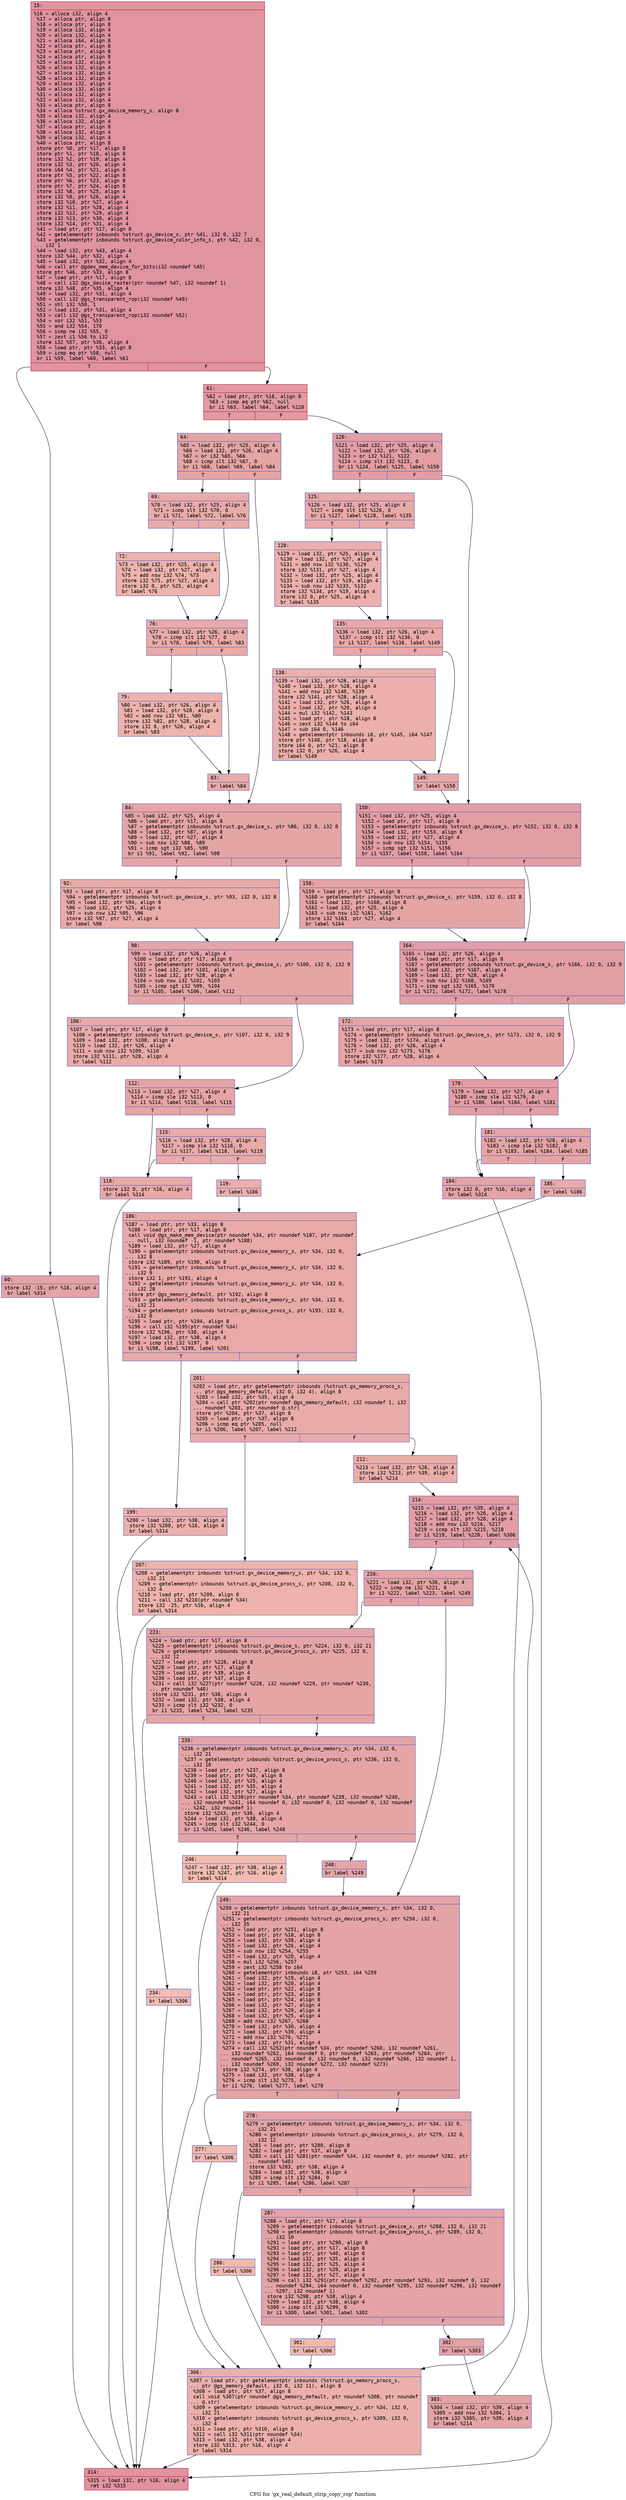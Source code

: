 digraph "CFG for 'gx_real_default_strip_copy_rop' function" {
	label="CFG for 'gx_real_default_strip_copy_rop' function";

	Node0x600001f12490 [shape=record,color="#b70d28ff", style=filled, fillcolor="#b70d2870" fontname="Courier",label="{15:\l|  %16 = alloca i32, align 4\l  %17 = alloca ptr, align 8\l  %18 = alloca ptr, align 8\l  %19 = alloca i32, align 4\l  %20 = alloca i32, align 4\l  %21 = alloca i64, align 8\l  %22 = alloca ptr, align 8\l  %23 = alloca ptr, align 8\l  %24 = alloca ptr, align 8\l  %25 = alloca i32, align 4\l  %26 = alloca i32, align 4\l  %27 = alloca i32, align 4\l  %28 = alloca i32, align 4\l  %29 = alloca i32, align 4\l  %30 = alloca i32, align 4\l  %31 = alloca i32, align 4\l  %32 = alloca i32, align 4\l  %33 = alloca ptr, align 8\l  %34 = alloca %struct.gx_device_memory_s, align 8\l  %35 = alloca i32, align 4\l  %36 = alloca i32, align 4\l  %37 = alloca ptr, align 8\l  %38 = alloca i32, align 4\l  %39 = alloca i32, align 4\l  %40 = alloca ptr, align 8\l  store ptr %0, ptr %17, align 8\l  store ptr %1, ptr %18, align 8\l  store i32 %2, ptr %19, align 4\l  store i32 %3, ptr %20, align 4\l  store i64 %4, ptr %21, align 8\l  store ptr %5, ptr %22, align 8\l  store ptr %6, ptr %23, align 8\l  store ptr %7, ptr %24, align 8\l  store i32 %8, ptr %25, align 4\l  store i32 %9, ptr %26, align 4\l  store i32 %10, ptr %27, align 4\l  store i32 %11, ptr %28, align 4\l  store i32 %12, ptr %29, align 4\l  store i32 %13, ptr %30, align 4\l  store i32 %14, ptr %31, align 4\l  %41 = load ptr, ptr %17, align 8\l  %42 = getelementptr inbounds %struct.gx_device_s, ptr %41, i32 0, i32 7\l  %43 = getelementptr inbounds %struct.gx_device_color_info_s, ptr %42, i32 0,\l... i32 1\l  %44 = load i32, ptr %43, align 4\l  store i32 %44, ptr %32, align 4\l  %45 = load i32, ptr %32, align 4\l  %46 = call ptr @gdev_mem_device_for_bits(i32 noundef %45)\l  store ptr %46, ptr %33, align 8\l  %47 = load ptr, ptr %17, align 8\l  %48 = call i32 @gx_device_raster(ptr noundef %47, i32 noundef 1)\l  store i32 %48, ptr %35, align 4\l  %49 = load i32, ptr %31, align 4\l  %50 = call i32 @gs_transparent_rop(i32 noundef %49)\l  %51 = shl i32 %50, 1\l  %52 = load i32, ptr %31, align 4\l  %53 = call i32 @gs_transparent_rop(i32 noundef %52)\l  %54 = xor i32 %51, %53\l  %55 = and i32 %54, 170\l  %56 = icmp ne i32 %55, 0\l  %57 = zext i1 %56 to i32\l  store i32 %57, ptr %36, align 4\l  %58 = load ptr, ptr %33, align 8\l  %59 = icmp eq ptr %58, null\l  br i1 %59, label %60, label %61\l|{<s0>T|<s1>F}}"];
	Node0x600001f12490:s0 -> Node0x600001f124e0[tooltip="15 -> 60\nProbability 37.50%" ];
	Node0x600001f12490:s1 -> Node0x600001f12530[tooltip="15 -> 61\nProbability 62.50%" ];
	Node0x600001f124e0 [shape=record,color="#3d50c3ff", style=filled, fillcolor="#c32e3170" fontname="Courier",label="{60:\l|  store i32 -15, ptr %16, align 4\l  br label %314\l}"];
	Node0x600001f124e0 -> Node0x600001f134d0[tooltip="60 -> 314\nProbability 100.00%" ];
	Node0x600001f12530 [shape=record,color="#b70d28ff", style=filled, fillcolor="#bb1b2c70" fontname="Courier",label="{61:\l|  %62 = load ptr, ptr %18, align 8\l  %63 = icmp eq ptr %62, null\l  br i1 %63, label %64, label %120\l|{<s0>T|<s1>F}}"];
	Node0x600001f12530:s0 -> Node0x600001f12580[tooltip="61 -> 64\nProbability 37.50%" ];
	Node0x600001f12530:s1 -> Node0x600001f129e0[tooltip="61 -> 120\nProbability 62.50%" ];
	Node0x600001f12580 [shape=record,color="#3d50c3ff", style=filled, fillcolor="#c5333470" fontname="Courier",label="{64:\l|  %65 = load i32, ptr %25, align 4\l  %66 = load i32, ptr %26, align 4\l  %67 = or i32 %65, %66\l  %68 = icmp slt i32 %67, 0\l  br i1 %68, label %69, label %84\l|{<s0>T|<s1>F}}"];
	Node0x600001f12580:s0 -> Node0x600001f125d0[tooltip="64 -> 69\nProbability 37.50%" ];
	Node0x600001f12580:s1 -> Node0x600001f12760[tooltip="64 -> 84\nProbability 62.50%" ];
	Node0x600001f125d0 [shape=record,color="#3d50c3ff", style=filled, fillcolor="#cc403a70" fontname="Courier",label="{69:\l|  %70 = load i32, ptr %25, align 4\l  %71 = icmp slt i32 %70, 0\l  br i1 %71, label %72, label %76\l|{<s0>T|<s1>F}}"];
	Node0x600001f125d0:s0 -> Node0x600001f12620[tooltip="69 -> 72\nProbability 37.50%" ];
	Node0x600001f125d0:s1 -> Node0x600001f12670[tooltip="69 -> 76\nProbability 62.50%" ];
	Node0x600001f12620 [shape=record,color="#3d50c3ff", style=filled, fillcolor="#d6524470" fontname="Courier",label="{72:\l|  %73 = load i32, ptr %25, align 4\l  %74 = load i32, ptr %27, align 4\l  %75 = add nsw i32 %74, %73\l  store i32 %75, ptr %27, align 4\l  store i32 0, ptr %25, align 4\l  br label %76\l}"];
	Node0x600001f12620 -> Node0x600001f12670[tooltip="72 -> 76\nProbability 100.00%" ];
	Node0x600001f12670 [shape=record,color="#3d50c3ff", style=filled, fillcolor="#cc403a70" fontname="Courier",label="{76:\l|  %77 = load i32, ptr %26, align 4\l  %78 = icmp slt i32 %77, 0\l  br i1 %78, label %79, label %83\l|{<s0>T|<s1>F}}"];
	Node0x600001f12670:s0 -> Node0x600001f126c0[tooltip="76 -> 79\nProbability 37.50%" ];
	Node0x600001f12670:s1 -> Node0x600001f12710[tooltip="76 -> 83\nProbability 62.50%" ];
	Node0x600001f126c0 [shape=record,color="#3d50c3ff", style=filled, fillcolor="#d6524470" fontname="Courier",label="{79:\l|  %80 = load i32, ptr %26, align 4\l  %81 = load i32, ptr %28, align 4\l  %82 = add nsw i32 %81, %80\l  store i32 %82, ptr %28, align 4\l  store i32 0, ptr %26, align 4\l  br label %83\l}"];
	Node0x600001f126c0 -> Node0x600001f12710[tooltip="79 -> 83\nProbability 100.00%" ];
	Node0x600001f12710 [shape=record,color="#3d50c3ff", style=filled, fillcolor="#cc403a70" fontname="Courier",label="{83:\l|  br label %84\l}"];
	Node0x600001f12710 -> Node0x600001f12760[tooltip="83 -> 84\nProbability 100.00%" ];
	Node0x600001f12760 [shape=record,color="#3d50c3ff", style=filled, fillcolor="#c5333470" fontname="Courier",label="{84:\l|  %85 = load i32, ptr %25, align 4\l  %86 = load ptr, ptr %17, align 8\l  %87 = getelementptr inbounds %struct.gx_device_s, ptr %86, i32 0, i32 8\l  %88 = load i32, ptr %87, align 8\l  %89 = load i32, ptr %27, align 4\l  %90 = sub nsw i32 %88, %89\l  %91 = icmp sgt i32 %85, %90\l  br i1 %91, label %92, label %98\l|{<s0>T|<s1>F}}"];
	Node0x600001f12760:s0 -> Node0x600001f127b0[tooltip="84 -> 92\nProbability 50.00%" ];
	Node0x600001f12760:s1 -> Node0x600001f12800[tooltip="84 -> 98\nProbability 50.00%" ];
	Node0x600001f127b0 [shape=record,color="#3d50c3ff", style=filled, fillcolor="#cc403a70" fontname="Courier",label="{92:\l|  %93 = load ptr, ptr %17, align 8\l  %94 = getelementptr inbounds %struct.gx_device_s, ptr %93, i32 0, i32 8\l  %95 = load i32, ptr %94, align 8\l  %96 = load i32, ptr %25, align 4\l  %97 = sub nsw i32 %95, %96\l  store i32 %97, ptr %27, align 4\l  br label %98\l}"];
	Node0x600001f127b0 -> Node0x600001f12800[tooltip="92 -> 98\nProbability 100.00%" ];
	Node0x600001f12800 [shape=record,color="#3d50c3ff", style=filled, fillcolor="#c5333470" fontname="Courier",label="{98:\l|  %99 = load i32, ptr %26, align 4\l  %100 = load ptr, ptr %17, align 8\l  %101 = getelementptr inbounds %struct.gx_device_s, ptr %100, i32 0, i32 9\l  %102 = load i32, ptr %101, align 4\l  %103 = load i32, ptr %28, align 4\l  %104 = sub nsw i32 %102, %103\l  %105 = icmp sgt i32 %99, %104\l  br i1 %105, label %106, label %112\l|{<s0>T|<s1>F}}"];
	Node0x600001f12800:s0 -> Node0x600001f12850[tooltip="98 -> 106\nProbability 50.00%" ];
	Node0x600001f12800:s1 -> Node0x600001f128a0[tooltip="98 -> 112\nProbability 50.00%" ];
	Node0x600001f12850 [shape=record,color="#3d50c3ff", style=filled, fillcolor="#cc403a70" fontname="Courier",label="{106:\l|  %107 = load ptr, ptr %17, align 8\l  %108 = getelementptr inbounds %struct.gx_device_s, ptr %107, i32 0, i32 9\l  %109 = load i32, ptr %108, align 4\l  %110 = load i32, ptr %26, align 4\l  %111 = sub nsw i32 %109, %110\l  store i32 %111, ptr %28, align 4\l  br label %112\l}"];
	Node0x600001f12850 -> Node0x600001f128a0[tooltip="106 -> 112\nProbability 100.00%" ];
	Node0x600001f128a0 [shape=record,color="#3d50c3ff", style=filled, fillcolor="#c5333470" fontname="Courier",label="{112:\l|  %113 = load i32, ptr %27, align 4\l  %114 = icmp sle i32 %113, 0\l  br i1 %114, label %118, label %115\l|{<s0>T|<s1>F}}"];
	Node0x600001f128a0:s0 -> Node0x600001f12940[tooltip="112 -> 118\nProbability 50.00%" ];
	Node0x600001f128a0:s1 -> Node0x600001f128f0[tooltip="112 -> 115\nProbability 50.00%" ];
	Node0x600001f128f0 [shape=record,color="#3d50c3ff", style=filled, fillcolor="#cc403a70" fontname="Courier",label="{115:\l|  %116 = load i32, ptr %28, align 4\l  %117 = icmp sle i32 %116, 0\l  br i1 %117, label %118, label %119\l|{<s0>T|<s1>F}}"];
	Node0x600001f128f0:s0 -> Node0x600001f12940[tooltip="115 -> 118\nProbability 50.00%" ];
	Node0x600001f128f0:s1 -> Node0x600001f12990[tooltip="115 -> 119\nProbability 50.00%" ];
	Node0x600001f12940 [shape=record,color="#3d50c3ff", style=filled, fillcolor="#ca3b3770" fontname="Courier",label="{118:\l|  store i32 0, ptr %16, align 4\l  br label %314\l}"];
	Node0x600001f12940 -> Node0x600001f134d0[tooltip="118 -> 314\nProbability 100.00%" ];
	Node0x600001f12990 [shape=record,color="#3d50c3ff", style=filled, fillcolor="#d24b4070" fontname="Courier",label="{119:\l|  br label %186\l}"];
	Node0x600001f12990 -> Node0x600001f12e40[tooltip="119 -> 186\nProbability 100.00%" ];
	Node0x600001f129e0 [shape=record,color="#3d50c3ff", style=filled, fillcolor="#be242e70" fontname="Courier",label="{120:\l|  %121 = load i32, ptr %25, align 4\l  %122 = load i32, ptr %26, align 4\l  %123 = or i32 %121, %122\l  %124 = icmp slt i32 %123, 0\l  br i1 %124, label %125, label %150\l|{<s0>T|<s1>F}}"];
	Node0x600001f129e0:s0 -> Node0x600001f12a30[tooltip="120 -> 125\nProbability 37.50%" ];
	Node0x600001f129e0:s1 -> Node0x600001f12bc0[tooltip="120 -> 150\nProbability 62.50%" ];
	Node0x600001f12a30 [shape=record,color="#3d50c3ff", style=filled, fillcolor="#ca3b3770" fontname="Courier",label="{125:\l|  %126 = load i32, ptr %25, align 4\l  %127 = icmp slt i32 %126, 0\l  br i1 %127, label %128, label %135\l|{<s0>T|<s1>F}}"];
	Node0x600001f12a30:s0 -> Node0x600001f12a80[tooltip="125 -> 128\nProbability 37.50%" ];
	Node0x600001f12a30:s1 -> Node0x600001f12ad0[tooltip="125 -> 135\nProbability 62.50%" ];
	Node0x600001f12a80 [shape=record,color="#3d50c3ff", style=filled, fillcolor="#d24b4070" fontname="Courier",label="{128:\l|  %129 = load i32, ptr %25, align 4\l  %130 = load i32, ptr %27, align 4\l  %131 = add nsw i32 %130, %129\l  store i32 %131, ptr %27, align 4\l  %132 = load i32, ptr %25, align 4\l  %133 = load i32, ptr %19, align 4\l  %134 = sub nsw i32 %133, %132\l  store i32 %134, ptr %19, align 4\l  store i32 0, ptr %25, align 4\l  br label %135\l}"];
	Node0x600001f12a80 -> Node0x600001f12ad0[tooltip="128 -> 135\nProbability 100.00%" ];
	Node0x600001f12ad0 [shape=record,color="#3d50c3ff", style=filled, fillcolor="#ca3b3770" fontname="Courier",label="{135:\l|  %136 = load i32, ptr %26, align 4\l  %137 = icmp slt i32 %136, 0\l  br i1 %137, label %138, label %149\l|{<s0>T|<s1>F}}"];
	Node0x600001f12ad0:s0 -> Node0x600001f12b20[tooltip="135 -> 138\nProbability 37.50%" ];
	Node0x600001f12ad0:s1 -> Node0x600001f12b70[tooltip="135 -> 149\nProbability 62.50%" ];
	Node0x600001f12b20 [shape=record,color="#3d50c3ff", style=filled, fillcolor="#d24b4070" fontname="Courier",label="{138:\l|  %139 = load i32, ptr %26, align 4\l  %140 = load i32, ptr %28, align 4\l  %141 = add nsw i32 %140, %139\l  store i32 %141, ptr %28, align 4\l  %142 = load i32, ptr %26, align 4\l  %143 = load i32, ptr %20, align 4\l  %144 = mul i32 %142, %143\l  %145 = load ptr, ptr %18, align 8\l  %146 = zext i32 %144 to i64\l  %147 = sub i64 0, %146\l  %148 = getelementptr inbounds i8, ptr %145, i64 %147\l  store ptr %148, ptr %18, align 8\l  store i64 0, ptr %21, align 8\l  store i32 0, ptr %26, align 4\l  br label %149\l}"];
	Node0x600001f12b20 -> Node0x600001f12b70[tooltip="138 -> 149\nProbability 100.00%" ];
	Node0x600001f12b70 [shape=record,color="#3d50c3ff", style=filled, fillcolor="#ca3b3770" fontname="Courier",label="{149:\l|  br label %150\l}"];
	Node0x600001f12b70 -> Node0x600001f12bc0[tooltip="149 -> 150\nProbability 100.00%" ];
	Node0x600001f12bc0 [shape=record,color="#3d50c3ff", style=filled, fillcolor="#be242e70" fontname="Courier",label="{150:\l|  %151 = load i32, ptr %25, align 4\l  %152 = load ptr, ptr %17, align 8\l  %153 = getelementptr inbounds %struct.gx_device_s, ptr %152, i32 0, i32 8\l  %154 = load i32, ptr %153, align 8\l  %155 = load i32, ptr %27, align 4\l  %156 = sub nsw i32 %154, %155\l  %157 = icmp sgt i32 %151, %156\l  br i1 %157, label %158, label %164\l|{<s0>T|<s1>F}}"];
	Node0x600001f12bc0:s0 -> Node0x600001f12c10[tooltip="150 -> 158\nProbability 50.00%" ];
	Node0x600001f12bc0:s1 -> Node0x600001f12c60[tooltip="150 -> 164\nProbability 50.00%" ];
	Node0x600001f12c10 [shape=record,color="#3d50c3ff", style=filled, fillcolor="#c5333470" fontname="Courier",label="{158:\l|  %159 = load ptr, ptr %17, align 8\l  %160 = getelementptr inbounds %struct.gx_device_s, ptr %159, i32 0, i32 8\l  %161 = load i32, ptr %160, align 8\l  %162 = load i32, ptr %25, align 4\l  %163 = sub nsw i32 %161, %162\l  store i32 %163, ptr %27, align 4\l  br label %164\l}"];
	Node0x600001f12c10 -> Node0x600001f12c60[tooltip="158 -> 164\nProbability 100.00%" ];
	Node0x600001f12c60 [shape=record,color="#3d50c3ff", style=filled, fillcolor="#be242e70" fontname="Courier",label="{164:\l|  %165 = load i32, ptr %26, align 4\l  %166 = load ptr, ptr %17, align 8\l  %167 = getelementptr inbounds %struct.gx_device_s, ptr %166, i32 0, i32 9\l  %168 = load i32, ptr %167, align 4\l  %169 = load i32, ptr %28, align 4\l  %170 = sub nsw i32 %168, %169\l  %171 = icmp sgt i32 %165, %170\l  br i1 %171, label %172, label %178\l|{<s0>T|<s1>F}}"];
	Node0x600001f12c60:s0 -> Node0x600001f12cb0[tooltip="164 -> 172\nProbability 50.00%" ];
	Node0x600001f12c60:s1 -> Node0x600001f12d00[tooltip="164 -> 178\nProbability 50.00%" ];
	Node0x600001f12cb0 [shape=record,color="#3d50c3ff", style=filled, fillcolor="#c5333470" fontname="Courier",label="{172:\l|  %173 = load ptr, ptr %17, align 8\l  %174 = getelementptr inbounds %struct.gx_device_s, ptr %173, i32 0, i32 9\l  %175 = load i32, ptr %174, align 4\l  %176 = load i32, ptr %26, align 4\l  %177 = sub nsw i32 %175, %176\l  store i32 %177, ptr %28, align 4\l  br label %178\l}"];
	Node0x600001f12cb0 -> Node0x600001f12d00[tooltip="172 -> 178\nProbability 100.00%" ];
	Node0x600001f12d00 [shape=record,color="#3d50c3ff", style=filled, fillcolor="#be242e70" fontname="Courier",label="{178:\l|  %179 = load i32, ptr %27, align 4\l  %180 = icmp sle i32 %179, 0\l  br i1 %180, label %184, label %181\l|{<s0>T|<s1>F}}"];
	Node0x600001f12d00:s0 -> Node0x600001f12da0[tooltip="178 -> 184\nProbability 50.00%" ];
	Node0x600001f12d00:s1 -> Node0x600001f12d50[tooltip="178 -> 181\nProbability 50.00%" ];
	Node0x600001f12d50 [shape=record,color="#3d50c3ff", style=filled, fillcolor="#c5333470" fontname="Courier",label="{181:\l|  %182 = load i32, ptr %28, align 4\l  %183 = icmp sle i32 %182, 0\l  br i1 %183, label %184, label %185\l|{<s0>T|<s1>F}}"];
	Node0x600001f12d50:s0 -> Node0x600001f12da0[tooltip="181 -> 184\nProbability 50.00%" ];
	Node0x600001f12d50:s1 -> Node0x600001f12df0[tooltip="181 -> 185\nProbability 50.00%" ];
	Node0x600001f12da0 [shape=record,color="#3d50c3ff", style=filled, fillcolor="#c32e3170" fontname="Courier",label="{184:\l|  store i32 0, ptr %16, align 4\l  br label %314\l}"];
	Node0x600001f12da0 -> Node0x600001f134d0[tooltip="184 -> 314\nProbability 100.00%" ];
	Node0x600001f12df0 [shape=record,color="#3d50c3ff", style=filled, fillcolor="#cc403a70" fontname="Courier",label="{185:\l|  br label %186\l}"];
	Node0x600001f12df0 -> Node0x600001f12e40[tooltip="185 -> 186\nProbability 100.00%" ];
	Node0x600001f12e40 [shape=record,color="#3d50c3ff", style=filled, fillcolor="#ca3b3770" fontname="Courier",label="{186:\l|  %187 = load ptr, ptr %33, align 8\l  %188 = load ptr, ptr %17, align 8\l  call void @gs_make_mem_device(ptr noundef %34, ptr noundef %187, ptr noundef\l... null, i32 noundef -1, ptr noundef %188)\l  %189 = load i32, ptr %27, align 4\l  %190 = getelementptr inbounds %struct.gx_device_memory_s, ptr %34, i32 0,\l... i32 8\l  store i32 %189, ptr %190, align 8\l  %191 = getelementptr inbounds %struct.gx_device_memory_s, ptr %34, i32 0,\l... i32 9\l  store i32 1, ptr %191, align 4\l  %192 = getelementptr inbounds %struct.gx_device_memory_s, ptr %34, i32 0,\l... i32 28\l  store ptr @gs_memory_default, ptr %192, align 8\l  %193 = getelementptr inbounds %struct.gx_device_memory_s, ptr %34, i32 0,\l... i32 21\l  %194 = getelementptr inbounds %struct.gx_device_procs_s, ptr %193, i32 0,\l... i32 0\l  %195 = load ptr, ptr %194, align 8\l  %196 = call i32 %195(ptr noundef %34)\l  store i32 %196, ptr %38, align 4\l  %197 = load i32, ptr %38, align 4\l  %198 = icmp slt i32 %197, 0\l  br i1 %198, label %199, label %201\l|{<s0>T|<s1>F}}"];
	Node0x600001f12e40:s0 -> Node0x600001f12e90[tooltip="186 -> 199\nProbability 37.50%" ];
	Node0x600001f12e40:s1 -> Node0x600001f12ee0[tooltip="186 -> 201\nProbability 62.50%" ];
	Node0x600001f12e90 [shape=record,color="#3d50c3ff", style=filled, fillcolor="#d24b4070" fontname="Courier",label="{199:\l|  %200 = load i32, ptr %38, align 4\l  store i32 %200, ptr %16, align 4\l  br label %314\l}"];
	Node0x600001f12e90 -> Node0x600001f134d0[tooltip="199 -> 314\nProbability 100.00%" ];
	Node0x600001f12ee0 [shape=record,color="#3d50c3ff", style=filled, fillcolor="#cc403a70" fontname="Courier",label="{201:\l|  %202 = load ptr, ptr getelementptr inbounds (%struct.gs_memory_procs_s,\l... ptr @gs_memory_default, i32 0, i32 4), align 8\l  %203 = load i32, ptr %35, align 4\l  %204 = call ptr %202(ptr noundef @gs_memory_default, i32 noundef 1, i32\l... noundef %203, ptr noundef @.str)\l  store ptr %204, ptr %37, align 8\l  %205 = load ptr, ptr %37, align 8\l  %206 = icmp eq ptr %205, null\l  br i1 %206, label %207, label %212\l|{<s0>T|<s1>F}}"];
	Node0x600001f12ee0:s0 -> Node0x600001f12f30[tooltip="201 -> 207\nProbability 37.50%" ];
	Node0x600001f12ee0:s1 -> Node0x600001f12f80[tooltip="201 -> 212\nProbability 62.50%" ];
	Node0x600001f12f30 [shape=record,color="#3d50c3ff", style=filled, fillcolor="#d6524470" fontname="Courier",label="{207:\l|  %208 = getelementptr inbounds %struct.gx_device_memory_s, ptr %34, i32 0,\l... i32 21\l  %209 = getelementptr inbounds %struct.gx_device_procs_s, ptr %208, i32 0,\l... i32 4\l  %210 = load ptr, ptr %209, align 8\l  %211 = call i32 %210(ptr noundef %34)\l  store i32 -25, ptr %16, align 4\l  br label %314\l}"];
	Node0x600001f12f30 -> Node0x600001f134d0[tooltip="207 -> 314\nProbability 100.00%" ];
	Node0x600001f12f80 [shape=record,color="#3d50c3ff", style=filled, fillcolor="#d0473d70" fontname="Courier",label="{212:\l|  %213 = load i32, ptr %26, align 4\l  store i32 %213, ptr %39, align 4\l  br label %214\l}"];
	Node0x600001f12f80 -> Node0x600001f12fd0[tooltip="212 -> 214\nProbability 100.00%" ];
	Node0x600001f12fd0 [shape=record,color="#3d50c3ff", style=filled, fillcolor="#be242e70" fontname="Courier",label="{214:\l|  %215 = load i32, ptr %39, align 4\l  %216 = load i32, ptr %26, align 4\l  %217 = load i32, ptr %28, align 4\l  %218 = add nsw i32 %216, %217\l  %219 = icmp slt i32 %215, %218\l  br i1 %219, label %220, label %306\l|{<s0>T|<s1>F}}"];
	Node0x600001f12fd0:s0 -> Node0x600001f13020[tooltip="214 -> 220\nProbability 96.88%" ];
	Node0x600001f12fd0:s1 -> Node0x600001f13480[tooltip="214 -> 306\nProbability 3.12%" ];
	Node0x600001f13020 [shape=record,color="#3d50c3ff", style=filled, fillcolor="#c32e3170" fontname="Courier",label="{220:\l|  %221 = load i32, ptr %36, align 4\l  %222 = icmp ne i32 %221, 0\l  br i1 %222, label %223, label %249\l|{<s0>T|<s1>F}}"];
	Node0x600001f13020:s0 -> Node0x600001f13070[tooltip="220 -> 223\nProbability 62.50%" ];
	Node0x600001f13020:s1 -> Node0x600001f13200[tooltip="220 -> 249\nProbability 37.50%" ];
	Node0x600001f13070 [shape=record,color="#3d50c3ff", style=filled, fillcolor="#c5333470" fontname="Courier",label="{223:\l|  %224 = load ptr, ptr %17, align 8\l  %225 = getelementptr inbounds %struct.gx_device_s, ptr %224, i32 0, i32 21\l  %226 = getelementptr inbounds %struct.gx_device_procs_s, ptr %225, i32 0,\l... i32 12\l  %227 = load ptr, ptr %226, align 8\l  %228 = load ptr, ptr %17, align 8\l  %229 = load i32, ptr %39, align 4\l  %230 = load ptr, ptr %37, align 8\l  %231 = call i32 %227(ptr noundef %228, i32 noundef %229, ptr noundef %230,\l... ptr noundef %40)\l  store i32 %231, ptr %38, align 4\l  %232 = load i32, ptr %38, align 4\l  %233 = icmp slt i32 %232, 0\l  br i1 %233, label %234, label %235\l|{<s0>T|<s1>F}}"];
	Node0x600001f13070:s0 -> Node0x600001f130c0[tooltip="223 -> 234\nProbability 3.12%" ];
	Node0x600001f13070:s1 -> Node0x600001f13110[tooltip="223 -> 235\nProbability 96.88%" ];
	Node0x600001f130c0 [shape=record,color="#3d50c3ff", style=filled, fillcolor="#e1675170" fontname="Courier",label="{234:\l|  br label %306\l}"];
	Node0x600001f130c0 -> Node0x600001f13480[tooltip="234 -> 306\nProbability 100.00%" ];
	Node0x600001f13110 [shape=record,color="#3d50c3ff", style=filled, fillcolor="#c5333470" fontname="Courier",label="{235:\l|  %236 = getelementptr inbounds %struct.gx_device_memory_s, ptr %34, i32 0,\l... i32 21\l  %237 = getelementptr inbounds %struct.gx_device_procs_s, ptr %236, i32 0,\l... i32 10\l  %238 = load ptr, ptr %237, align 8\l  %239 = load ptr, ptr %40, align 8\l  %240 = load i32, ptr %25, align 4\l  %241 = load i32, ptr %35, align 4\l  %242 = load i32, ptr %27, align 4\l  %243 = call i32 %238(ptr noundef %34, ptr noundef %239, i32 noundef %240,\l... i32 noundef %241, i64 noundef 0, i32 noundef 0, i32 noundef 0, i32 noundef\l... %242, i32 noundef 1)\l  store i32 %243, ptr %38, align 4\l  %244 = load i32, ptr %38, align 4\l  %245 = icmp slt i32 %244, 0\l  br i1 %245, label %246, label %248\l|{<s0>T|<s1>F}}"];
	Node0x600001f13110:s0 -> Node0x600001f13160[tooltip="235 -> 246\nProbability 3.12%" ];
	Node0x600001f13110:s1 -> Node0x600001f131b0[tooltip="235 -> 248\nProbability 96.88%" ];
	Node0x600001f13160 [shape=record,color="#3d50c3ff", style=filled, fillcolor="#e1675170" fontname="Courier",label="{246:\l|  %247 = load i32, ptr %38, align 4\l  store i32 %247, ptr %16, align 4\l  br label %314\l}"];
	Node0x600001f13160 -> Node0x600001f134d0[tooltip="246 -> 314\nProbability 100.00%" ];
	Node0x600001f131b0 [shape=record,color="#3d50c3ff", style=filled, fillcolor="#c5333470" fontname="Courier",label="{248:\l|  br label %249\l}"];
	Node0x600001f131b0 -> Node0x600001f13200[tooltip="248 -> 249\nProbability 100.00%" ];
	Node0x600001f13200 [shape=record,color="#3d50c3ff", style=filled, fillcolor="#c32e3170" fontname="Courier",label="{249:\l|  %250 = getelementptr inbounds %struct.gx_device_memory_s, ptr %34, i32 0,\l... i32 21\l  %251 = getelementptr inbounds %struct.gx_device_procs_s, ptr %250, i32 0,\l... i32 35\l  %252 = load ptr, ptr %251, align 8\l  %253 = load ptr, ptr %18, align 8\l  %254 = load i32, ptr %39, align 4\l  %255 = load i32, ptr %26, align 4\l  %256 = sub nsw i32 %254, %255\l  %257 = load i32, ptr %20, align 4\l  %258 = mul i32 %256, %257\l  %259 = zext i32 %258 to i64\l  %260 = getelementptr inbounds i8, ptr %253, i64 %259\l  %261 = load i32, ptr %19, align 4\l  %262 = load i32, ptr %20, align 4\l  %263 = load ptr, ptr %22, align 8\l  %264 = load ptr, ptr %23, align 8\l  %265 = load ptr, ptr %24, align 8\l  %266 = load i32, ptr %27, align 4\l  %267 = load i32, ptr %29, align 4\l  %268 = load i32, ptr %25, align 4\l  %269 = add nsw i32 %267, %268\l  %270 = load i32, ptr %30, align 4\l  %271 = load i32, ptr %39, align 4\l  %272 = add nsw i32 %270, %271\l  %273 = load i32, ptr %31, align 4\l  %274 = call i32 %252(ptr noundef %34, ptr noundef %260, i32 noundef %261,\l... i32 noundef %262, i64 noundef 0, ptr noundef %263, ptr noundef %264, ptr\l... noundef %265, i32 noundef 0, i32 noundef 0, i32 noundef %266, i32 noundef 1,\l... i32 noundef %269, i32 noundef %272, i32 noundef %273)\l  store i32 %274, ptr %38, align 4\l  %275 = load i32, ptr %38, align 4\l  %276 = icmp slt i32 %275, 0\l  br i1 %276, label %277, label %278\l|{<s0>T|<s1>F}}"];
	Node0x600001f13200:s0 -> Node0x600001f13250[tooltip="249 -> 277\nProbability 3.12%" ];
	Node0x600001f13200:s1 -> Node0x600001f132a0[tooltip="249 -> 278\nProbability 96.88%" ];
	Node0x600001f13250 [shape=record,color="#3d50c3ff", style=filled, fillcolor="#de614d70" fontname="Courier",label="{277:\l|  br label %306\l}"];
	Node0x600001f13250 -> Node0x600001f13480[tooltip="277 -> 306\nProbability 100.00%" ];
	Node0x600001f132a0 [shape=record,color="#3d50c3ff", style=filled, fillcolor="#c32e3170" fontname="Courier",label="{278:\l|  %279 = getelementptr inbounds %struct.gx_device_memory_s, ptr %34, i32 0,\l... i32 21\l  %280 = getelementptr inbounds %struct.gx_device_procs_s, ptr %279, i32 0,\l... i32 12\l  %281 = load ptr, ptr %280, align 8\l  %282 = load ptr, ptr %37, align 8\l  %283 = call i32 %281(ptr noundef %34, i32 noundef 0, ptr noundef %282, ptr\l... noundef %40)\l  store i32 %283, ptr %38, align 4\l  %284 = load i32, ptr %38, align 4\l  %285 = icmp slt i32 %284, 0\l  br i1 %285, label %286, label %287\l|{<s0>T|<s1>F}}"];
	Node0x600001f132a0:s0 -> Node0x600001f132f0[tooltip="278 -> 286\nProbability 3.12%" ];
	Node0x600001f132a0:s1 -> Node0x600001f13340[tooltip="278 -> 287\nProbability 96.88%" ];
	Node0x600001f132f0 [shape=record,color="#3d50c3ff", style=filled, fillcolor="#de614d70" fontname="Courier",label="{286:\l|  br label %306\l}"];
	Node0x600001f132f0 -> Node0x600001f13480[tooltip="286 -> 306\nProbability 100.00%" ];
	Node0x600001f13340 [shape=record,color="#3d50c3ff", style=filled, fillcolor="#c32e3170" fontname="Courier",label="{287:\l|  %288 = load ptr, ptr %17, align 8\l  %289 = getelementptr inbounds %struct.gx_device_s, ptr %288, i32 0, i32 21\l  %290 = getelementptr inbounds %struct.gx_device_procs_s, ptr %289, i32 0,\l... i32 10\l  %291 = load ptr, ptr %290, align 8\l  %292 = load ptr, ptr %17, align 8\l  %293 = load ptr, ptr %40, align 8\l  %294 = load i32, ptr %35, align 4\l  %295 = load i32, ptr %25, align 4\l  %296 = load i32, ptr %39, align 4\l  %297 = load i32, ptr %27, align 4\l  %298 = call i32 %291(ptr noundef %292, ptr noundef %293, i32 noundef 0, i32\l... noundef %294, i64 noundef 0, i32 noundef %295, i32 noundef %296, i32 noundef\l... %297, i32 noundef 1)\l  store i32 %298, ptr %38, align 4\l  %299 = load i32, ptr %38, align 4\l  %300 = icmp slt i32 %299, 0\l  br i1 %300, label %301, label %302\l|{<s0>T|<s1>F}}"];
	Node0x600001f13340:s0 -> Node0x600001f13390[tooltip="287 -> 301\nProbability 3.12%" ];
	Node0x600001f13340:s1 -> Node0x600001f133e0[tooltip="287 -> 302\nProbability 96.88%" ];
	Node0x600001f13390 [shape=record,color="#3d50c3ff", style=filled, fillcolor="#de614d70" fontname="Courier",label="{301:\l|  br label %306\l}"];
	Node0x600001f13390 -> Node0x600001f13480[tooltip="301 -> 306\nProbability 100.00%" ];
	Node0x600001f133e0 [shape=record,color="#3d50c3ff", style=filled, fillcolor="#c32e3170" fontname="Courier",label="{302:\l|  br label %303\l}"];
	Node0x600001f133e0 -> Node0x600001f13430[tooltip="302 -> 303\nProbability 100.00%" ];
	Node0x600001f13430 [shape=record,color="#3d50c3ff", style=filled, fillcolor="#c32e3170" fontname="Courier",label="{303:\l|  %304 = load i32, ptr %39, align 4\l  %305 = add nsw i32 %304, 1\l  store i32 %305, ptr %39, align 4\l  br label %214\l}"];
	Node0x600001f13430 -> Node0x600001f12fd0[tooltip="303 -> 214\nProbability 100.00%" ];
	Node0x600001f13480 [shape=record,color="#3d50c3ff", style=filled, fillcolor="#d24b4070" fontname="Courier",label="{306:\l|  %307 = load ptr, ptr getelementptr inbounds (%struct.gs_memory_procs_s,\l... ptr @gs_memory_default, i32 0, i32 11), align 8\l  %308 = load ptr, ptr %37, align 8\l  call void %307(ptr noundef @gs_memory_default, ptr noundef %308, ptr noundef\l... @.str)\l  %309 = getelementptr inbounds %struct.gx_device_memory_s, ptr %34, i32 0,\l... i32 21\l  %310 = getelementptr inbounds %struct.gx_device_procs_s, ptr %309, i32 0,\l... i32 4\l  %311 = load ptr, ptr %310, align 8\l  %312 = call i32 %311(ptr noundef %34)\l  %313 = load i32, ptr %38, align 4\l  store i32 %313, ptr %16, align 4\l  br label %314\l}"];
	Node0x600001f13480 -> Node0x600001f134d0[tooltip="306 -> 314\nProbability 100.00%" ];
	Node0x600001f134d0 [shape=record,color="#b70d28ff", style=filled, fillcolor="#b70d2870" fontname="Courier",label="{314:\l|  %315 = load i32, ptr %16, align 4\l  ret i32 %315\l}"];
}
